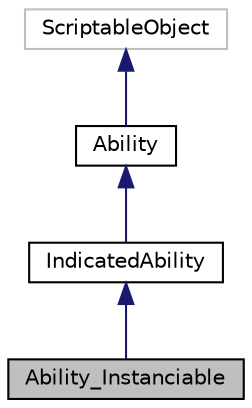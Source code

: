 digraph "Ability_Instanciable"
{
 // INTERACTIVE_SVG=YES
 // LATEX_PDF_SIZE
  edge [fontname="Helvetica",fontsize="10",labelfontname="Helvetica",labelfontsize="10"];
  node [fontname="Helvetica",fontsize="10",shape=record];
  Node1 [label="Ability_Instanciable",height=0.2,width=0.4,color="black", fillcolor="grey75", style="filled", fontcolor="black",tooltip=" "];
  Node2 -> Node1 [dir="back",color="midnightblue",fontsize="10",style="solid",fontname="Helvetica"];
  Node2 [label="IndicatedAbility",height=0.2,width=0.4,color="black", fillcolor="white", style="filled",URL="$class_indicated_ability.html",tooltip="Encapsulador de les Ability que han de mostrar l'indicador"];
  Node3 -> Node2 [dir="back",color="midnightblue",fontsize="10",style="solid",fontname="Helvetica"];
  Node3 [label="Ability",height=0.2,width=0.4,color="black", fillcolor="white", style="filled",URL="$class_ability.html",tooltip="Base abstract class for an Ability."];
  Node4 -> Node3 [dir="back",color="midnightblue",fontsize="10",style="solid",fontname="Helvetica"];
  Node4 [label="ScriptableObject",height=0.2,width=0.4,color="grey75", fillcolor="white", style="filled",tooltip=" "];
}
